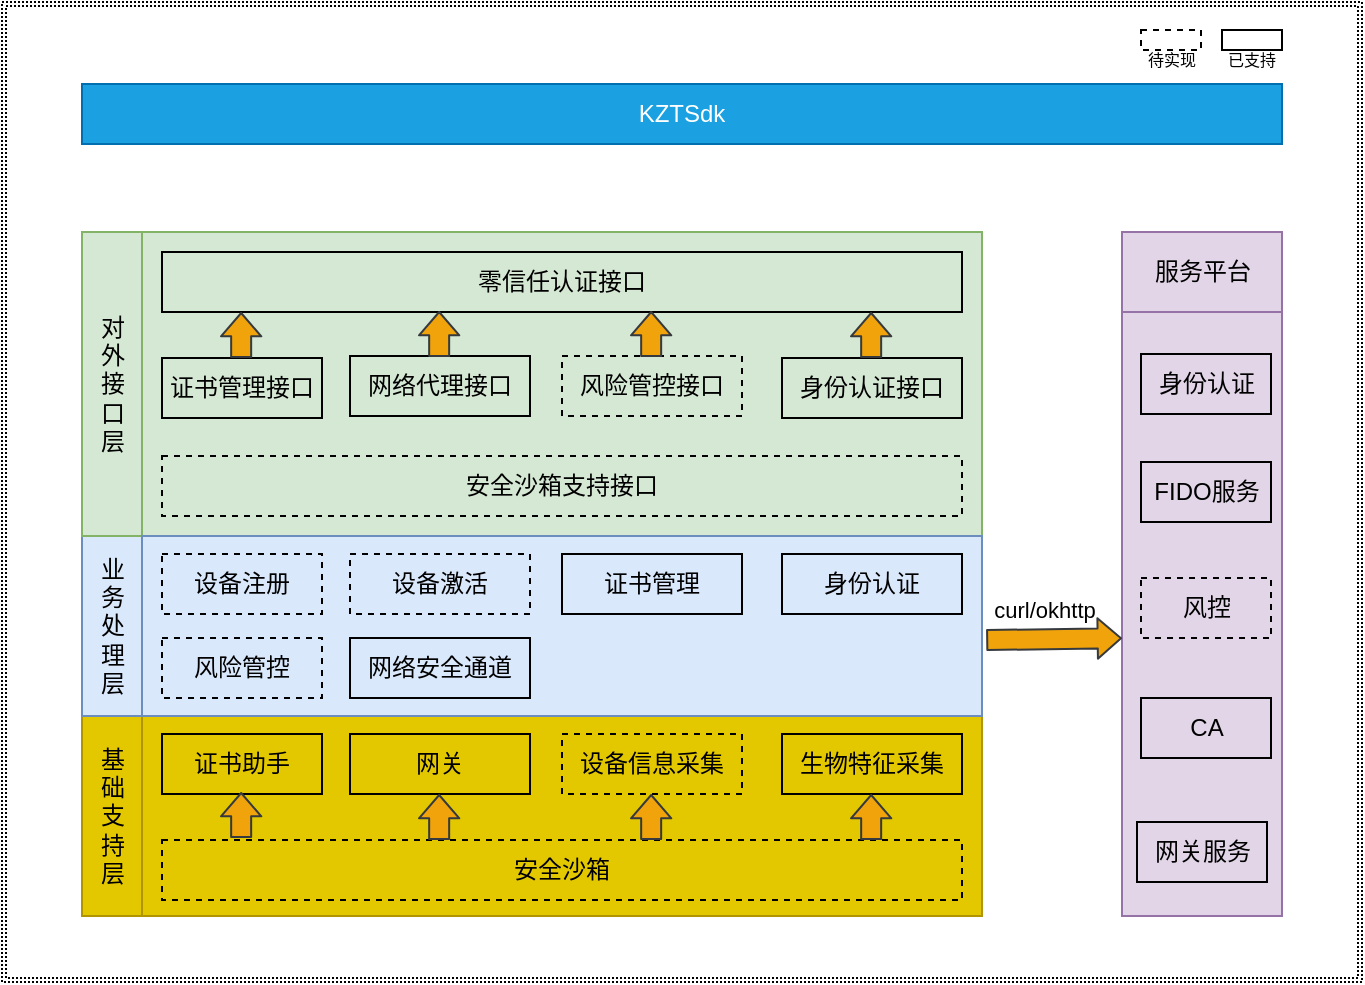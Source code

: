 <mxfile version="14.7.0" type="github">
  <diagram id="H-RSd8f288CAhiU_BR6b" name="Page-1">
    <mxGraphModel dx="946" dy="541" grid="1" gridSize="10" guides="1" tooltips="1" connect="1" arrows="1" fold="1" page="1" pageScale="1" pageWidth="827" pageHeight="1169" math="0" shadow="0">
      <root>
        <mxCell id="0" />
        <mxCell id="1" parent="0" />
        <mxCell id="Avs22j3JAgdC96NcqLQB-67" value="" style="shape=ext;double=1;rounded=0;whiteSpace=wrap;html=1;dashed=1;dashPattern=1 1;fontSize=12;strokeColor=#000000;fillColor=none;" parent="1" vertex="1">
          <mxGeometry x="80" y="80" width="680" height="490" as="geometry" />
        </mxCell>
        <mxCell id="Avs22j3JAgdC96NcqLQB-12" value="基&lt;br&gt;础&lt;br&gt;支&lt;br&gt;持&lt;br&gt;层" style="verticalLabelPosition=middle;verticalAlign=middle;html=1;shape=mxgraph.basic.rect;fillColor2=none;strokeWidth=1;size=20;indent=5;labelPosition=center;align=center;horizontal=1;fontSize=12;fillColor=#e3c800;strokeColor=#B09500;fontColor=#000000;" parent="1" vertex="1">
          <mxGeometry x="120" y="437" width="30" height="100" as="geometry" />
        </mxCell>
        <mxCell id="Avs22j3JAgdC96NcqLQB-14" value="业&lt;br&gt;务&lt;br&gt;处&lt;br&gt;理&lt;br&gt;层" style="verticalLabelPosition=middle;verticalAlign=middle;html=1;shape=mxgraph.basic.rect;fillColor2=none;strokeWidth=1;size=20;indent=5;labelPosition=center;align=center;horizontal=1;fontSize=12;fillColor=#dae8fc;strokeColor=#6c8ebf;" parent="1" vertex="1">
          <mxGeometry x="120" y="347" width="30" height="90" as="geometry" />
        </mxCell>
        <mxCell id="Avs22j3JAgdC96NcqLQB-15" value="对&lt;br&gt;外&lt;br&gt;接&lt;br&gt;口&lt;br&gt;层" style="verticalLabelPosition=middle;verticalAlign=middle;html=1;shape=mxgraph.basic.rect;fillColor2=none;strokeWidth=1;size=20;indent=5;labelPosition=center;align=center;horizontal=1;fontSize=12;fillColor=#d5e8d4;strokeColor=#82b366;" parent="1" vertex="1">
          <mxGeometry x="120" y="195" width="30" height="152" as="geometry" />
        </mxCell>
        <mxCell id="Avs22j3JAgdC96NcqLQB-16" value="" style="rounded=0;whiteSpace=wrap;html=1;fontSize=12;fillColor=#e3c800;strokeColor=#B09500;fontColor=#000000;" parent="1" vertex="1">
          <mxGeometry x="150" y="437" width="420" height="100" as="geometry" />
        </mxCell>
        <mxCell id="Avs22j3JAgdC96NcqLQB-21" value="服务平台" style="verticalLabelPosition=middle;verticalAlign=middle;html=1;shape=mxgraph.basic.rect;fillColor2=none;strokeWidth=1;size=20;indent=5;labelPosition=center;align=center;horizontal=1;fontSize=12;fillColor=#e1d5e7;strokeColor=#9673a6;" parent="1" vertex="1">
          <mxGeometry x="640" y="195" width="80" height="40" as="geometry" />
        </mxCell>
        <mxCell id="Avs22j3JAgdC96NcqLQB-22" value="" style="rounded=0;whiteSpace=wrap;html=1;fontSize=12;fillColor=#e1d5e7;strokeColor=#9673a6;" parent="1" vertex="1">
          <mxGeometry x="640" y="235" width="80" height="302" as="geometry" />
        </mxCell>
        <mxCell id="Avs22j3JAgdC96NcqLQB-23" value="CA" style="rounded=0;whiteSpace=wrap;html=1;fontSize=12;fillColor=none;" parent="1" vertex="1">
          <mxGeometry x="649.5" y="428" width="65" height="30" as="geometry" />
        </mxCell>
        <mxCell id="Avs22j3JAgdC96NcqLQB-25" value="风控" style="rounded=0;whiteSpace=wrap;html=1;fontSize=12;fillColor=none;dashed=1;" parent="1" vertex="1">
          <mxGeometry x="649.5" y="368" width="65" height="30" as="geometry" />
        </mxCell>
        <mxCell id="Avs22j3JAgdC96NcqLQB-26" value="" style="rounded=0;whiteSpace=wrap;html=1;fontSize=12;fillColor=#d5e8d4;strokeColor=#82b366;" parent="1" vertex="1">
          <mxGeometry x="150" y="195" width="420" height="152" as="geometry" />
        </mxCell>
        <mxCell id="Avs22j3JAgdC96NcqLQB-27" value="" style="rounded=0;whiteSpace=wrap;html=1;fontSize=12;fillColor=#dae8fc;strokeColor=#6c8ebf;" parent="1" vertex="1">
          <mxGeometry x="150" y="347" width="420" height="90" as="geometry" />
        </mxCell>
        <mxCell id="Avs22j3JAgdC96NcqLQB-28" value="零信任认证接口" style="rounded=0;whiteSpace=wrap;html=1;fontSize=12;fillColor=none;" parent="1" vertex="1">
          <mxGeometry x="160" y="205" width="400" height="30" as="geometry" />
        </mxCell>
        <mxCell id="Avs22j3JAgdC96NcqLQB-29" value="证书管理接口" style="rounded=0;whiteSpace=wrap;html=1;fontSize=12;fillColor=none;" parent="1" vertex="1">
          <mxGeometry x="160" y="258" width="80" height="30" as="geometry" />
        </mxCell>
        <mxCell id="Avs22j3JAgdC96NcqLQB-30" value="网络代理接口" style="rounded=0;whiteSpace=wrap;html=1;fontSize=12;fillColor=none;" parent="1" vertex="1">
          <mxGeometry x="254" y="257" width="90" height="30" as="geometry" />
        </mxCell>
        <mxCell id="Avs22j3JAgdC96NcqLQB-31" value="风险管控接口" style="rounded=0;whiteSpace=wrap;html=1;fontSize=12;fillColor=none;dashed=1;" parent="1" vertex="1">
          <mxGeometry x="360" y="257" width="90" height="30" as="geometry" />
        </mxCell>
        <mxCell id="Avs22j3JAgdC96NcqLQB-36" value="FIDO服务" style="rounded=0;whiteSpace=wrap;html=1;fontSize=12;fillColor=none;" parent="1" vertex="1">
          <mxGeometry x="649.5" y="310" width="65" height="30" as="geometry" />
        </mxCell>
        <mxCell id="Avs22j3JAgdC96NcqLQB-38" value="设备信息采集" style="rounded=0;whiteSpace=wrap;html=1;fontSize=12;fillColor=none;dashed=1;" parent="1" vertex="1">
          <mxGeometry x="360" y="446" width="90" height="30" as="geometry" />
        </mxCell>
        <mxCell id="Avs22j3JAgdC96NcqLQB-39" value="KZTSdk" style="rounded=0;whiteSpace=wrap;html=1;fontSize=12;fillColor=#1ba1e2;strokeColor=#006EAF;fontColor=#ffffff;" parent="1" vertex="1">
          <mxGeometry x="120" y="121" width="600" height="30" as="geometry" />
        </mxCell>
        <mxCell id="Avs22j3JAgdC96NcqLQB-40" value="身份认证" style="rounded=0;whiteSpace=wrap;html=1;fontSize=12;fillColor=none;" parent="1" vertex="1">
          <mxGeometry x="649.5" y="256" width="65" height="30" as="geometry" />
        </mxCell>
        <mxCell id="Avs22j3JAgdC96NcqLQB-45" value="设备注册" style="rounded=0;whiteSpace=wrap;html=1;fontSize=12;fillColor=none;dashed=1;" parent="1" vertex="1">
          <mxGeometry x="160" y="356" width="80" height="30" as="geometry" />
        </mxCell>
        <mxCell id="Avs22j3JAgdC96NcqLQB-46" value="设备激活" style="rounded=0;whiteSpace=wrap;html=1;fontSize=12;fillColor=none;dashed=1;" parent="1" vertex="1">
          <mxGeometry x="254" y="356" width="90" height="30" as="geometry" />
        </mxCell>
        <mxCell id="Avs22j3JAgdC96NcqLQB-47" value="风险管控" style="rounded=0;whiteSpace=wrap;html=1;fontSize=12;fillColor=none;dashed=1;" parent="1" vertex="1">
          <mxGeometry x="160" y="398" width="80" height="30" as="geometry" />
        </mxCell>
        <mxCell id="Avs22j3JAgdC96NcqLQB-48" value="网络安全通道" style="rounded=0;whiteSpace=wrap;html=1;fontSize=12;fillColor=none;" parent="1" vertex="1">
          <mxGeometry x="254" y="398" width="90" height="30" as="geometry" />
        </mxCell>
        <mxCell id="Avs22j3JAgdC96NcqLQB-49" value="网关服务" style="rounded=0;whiteSpace=wrap;html=1;fontSize=12;fillColor=none;" parent="1" vertex="1">
          <mxGeometry x="647.5" y="490" width="65" height="30" as="geometry" />
        </mxCell>
        <mxCell id="Avs22j3JAgdC96NcqLQB-51" value="网关" style="rounded=0;whiteSpace=wrap;html=1;fontSize=12;fillColor=none;" parent="1" vertex="1">
          <mxGeometry x="254" y="446" width="90" height="30" as="geometry" />
        </mxCell>
        <mxCell id="Avs22j3JAgdC96NcqLQB-52" value="身份认证接口" style="rounded=0;whiteSpace=wrap;html=1;fontSize=12;fillColor=none;" parent="1" vertex="1">
          <mxGeometry x="470" y="258" width="90" height="30" as="geometry" />
        </mxCell>
        <mxCell id="Avs22j3JAgdC96NcqLQB-55" value="证书管理" style="rounded=0;whiteSpace=wrap;html=1;fontSize=12;fillColor=none;" parent="1" vertex="1">
          <mxGeometry x="360" y="356" width="90" height="30" as="geometry" />
        </mxCell>
        <mxCell id="Avs22j3JAgdC96NcqLQB-56" value="身份认证" style="rounded=0;whiteSpace=wrap;html=1;fontSize=12;fillColor=none;" parent="1" vertex="1">
          <mxGeometry x="470" y="356" width="90" height="30" as="geometry" />
        </mxCell>
        <mxCell id="Avs22j3JAgdC96NcqLQB-65" value="证书助手" style="rounded=0;whiteSpace=wrap;html=1;fontSize=12;fillColor=none;" parent="1" vertex="1">
          <mxGeometry x="160" y="446" width="80" height="30" as="geometry" />
        </mxCell>
        <mxCell id="Avs22j3JAgdC96NcqLQB-66" value="生物特征采集" style="rounded=0;whiteSpace=wrap;html=1;fontSize=12;fillColor=none;" parent="1" vertex="1">
          <mxGeometry x="470" y="446" width="90" height="30" as="geometry" />
        </mxCell>
        <mxCell id="60-1fBd3vkblGUr2ZLTd-1" value="安全沙箱" style="rounded=0;whiteSpace=wrap;html=1;fontSize=12;fillColor=none;dashed=1;" parent="1" vertex="1">
          <mxGeometry x="160" y="499" width="400" height="30" as="geometry" />
        </mxCell>
        <mxCell id="60-1fBd3vkblGUr2ZLTd-2" value="" style="shape=flexArrow;endArrow=classic;html=1;endWidth=9.167;endSize=3.558;strokeColor=#36393d;fillColor=#F0A30A;" parent="1" edge="1">
          <mxGeometry width="50" height="50" relative="1" as="geometry">
            <mxPoint x="199.58" y="498" as="sourcePoint" />
            <mxPoint x="199.58" y="475" as="targetPoint" />
          </mxGeometry>
        </mxCell>
        <mxCell id="60-1fBd3vkblGUr2ZLTd-3" value="" style="shape=flexArrow;endArrow=classic;html=1;endWidth=9.167;endSize=3.558;strokeColor=#36393d;fillColor=#F0A30A;" parent="1" edge="1">
          <mxGeometry width="50" height="50" relative="1" as="geometry">
            <mxPoint x="298.58" y="499" as="sourcePoint" />
            <mxPoint x="298.58" y="476.0" as="targetPoint" />
          </mxGeometry>
        </mxCell>
        <mxCell id="60-1fBd3vkblGUr2ZLTd-4" value="" style="shape=flexArrow;endArrow=classic;html=1;endWidth=9.167;endSize=3.558;strokeColor=#36393d;fillColor=#F0A30A;" parent="1" edge="1">
          <mxGeometry width="50" height="50" relative="1" as="geometry">
            <mxPoint x="404.58" y="499" as="sourcePoint" />
            <mxPoint x="404.58" y="476.0" as="targetPoint" />
          </mxGeometry>
        </mxCell>
        <mxCell id="60-1fBd3vkblGUr2ZLTd-5" value="" style="shape=flexArrow;endArrow=classic;html=1;endWidth=9.167;endSize=3.558;strokeColor=#36393d;fillColor=#F0A30A;" parent="1" edge="1">
          <mxGeometry width="50" height="50" relative="1" as="geometry">
            <mxPoint x="514.58" y="499" as="sourcePoint" />
            <mxPoint x="514.58" y="476.0" as="targetPoint" />
          </mxGeometry>
        </mxCell>
        <mxCell id="60-1fBd3vkblGUr2ZLTd-6" value="" style="shape=flexArrow;endArrow=classic;html=1;endWidth=9.167;endSize=3.558;strokeColor=#36393d;fillColor=#F0A30A;exitX=1.005;exitY=0.578;exitDx=0;exitDy=0;entryX=0;entryY=0.54;entryDx=0;entryDy=0;entryPerimeter=0;exitPerimeter=0;" parent="1" source="Avs22j3JAgdC96NcqLQB-27" target="Avs22j3JAgdC96NcqLQB-22" edge="1">
          <mxGeometry width="50" height="50" relative="1" as="geometry">
            <mxPoint x="604.75" y="450.0" as="sourcePoint" />
            <mxPoint x="640" y="380" as="targetPoint" />
          </mxGeometry>
        </mxCell>
        <mxCell id="60-1fBd3vkblGUr2ZLTd-7" value="curl/okhttp" style="edgeLabel;html=1;align=center;verticalAlign=middle;resizable=0;points=[];" parent="60-1fBd3vkblGUr2ZLTd-6" vertex="1" connectable="0">
          <mxGeometry x="-0.151" relative="1" as="geometry">
            <mxPoint y="-15" as="offset" />
          </mxGeometry>
        </mxCell>
        <mxCell id="60-1fBd3vkblGUr2ZLTd-8" value="" style="shape=flexArrow;endArrow=classic;html=1;endWidth=9.167;endSize=3.558;strokeColor=#36393d;fillColor=#F0A30A;" parent="1" edge="1">
          <mxGeometry width="50" height="50" relative="1" as="geometry">
            <mxPoint x="514.58" y="258.0" as="sourcePoint" />
            <mxPoint x="514.58" y="235" as="targetPoint" />
          </mxGeometry>
        </mxCell>
        <mxCell id="60-1fBd3vkblGUr2ZLTd-9" value="" style="shape=flexArrow;endArrow=classic;html=1;endWidth=9.167;endSize=3.558;strokeColor=#36393d;fillColor=#F0A30A;" parent="1" edge="1">
          <mxGeometry width="50" height="50" relative="1" as="geometry">
            <mxPoint x="404.58" y="257.5" as="sourcePoint" />
            <mxPoint x="404.58" y="234.5" as="targetPoint" />
          </mxGeometry>
        </mxCell>
        <mxCell id="60-1fBd3vkblGUr2ZLTd-10" value="" style="shape=flexArrow;endArrow=classic;html=1;endWidth=9.167;endSize=3.558;strokeColor=#36393d;fillColor=#F0A30A;" parent="1" edge="1">
          <mxGeometry width="50" height="50" relative="1" as="geometry">
            <mxPoint x="298.58" y="257.5" as="sourcePoint" />
            <mxPoint x="298.58" y="234.5" as="targetPoint" />
          </mxGeometry>
        </mxCell>
        <mxCell id="60-1fBd3vkblGUr2ZLTd-11" value="" style="shape=flexArrow;endArrow=classic;html=1;endWidth=9.167;endSize=3.558;strokeColor=#36393d;fillColor=#F0A30A;" parent="1" edge="1">
          <mxGeometry width="50" height="50" relative="1" as="geometry">
            <mxPoint x="199.58" y="258.0" as="sourcePoint" />
            <mxPoint x="199.58" y="235" as="targetPoint" />
          </mxGeometry>
        </mxCell>
        <mxCell id="60-1fBd3vkblGUr2ZLTd-12" value="&lt;font style=&quot;font-size: 8px&quot;&gt;待实现&lt;/font&gt;" style="rounded=0;whiteSpace=wrap;html=1;fontSize=12;fillColor=none;dashed=1;verticalAlign=top;" parent="1" vertex="1">
          <mxGeometry x="649.5" y="94" width="30" height="10" as="geometry" />
        </mxCell>
        <mxCell id="60-1fBd3vkblGUr2ZLTd-17" value="&lt;span style=&quot;font-size: 8px&quot;&gt;已支持&lt;/span&gt;" style="rounded=0;whiteSpace=wrap;html=1;fontSize=12;fillColor=none;verticalAlign=top;" parent="1" vertex="1">
          <mxGeometry x="690" y="94" width="30" height="10" as="geometry" />
        </mxCell>
        <mxCell id="8N8Q8gfl_hCGMdMh2F3X-1" value="安全沙箱支持接口" style="rounded=0;whiteSpace=wrap;html=1;fontSize=12;fillColor=none;dashed=1;" vertex="1" parent="1">
          <mxGeometry x="160" y="307" width="400" height="30" as="geometry" />
        </mxCell>
      </root>
    </mxGraphModel>
  </diagram>
</mxfile>
